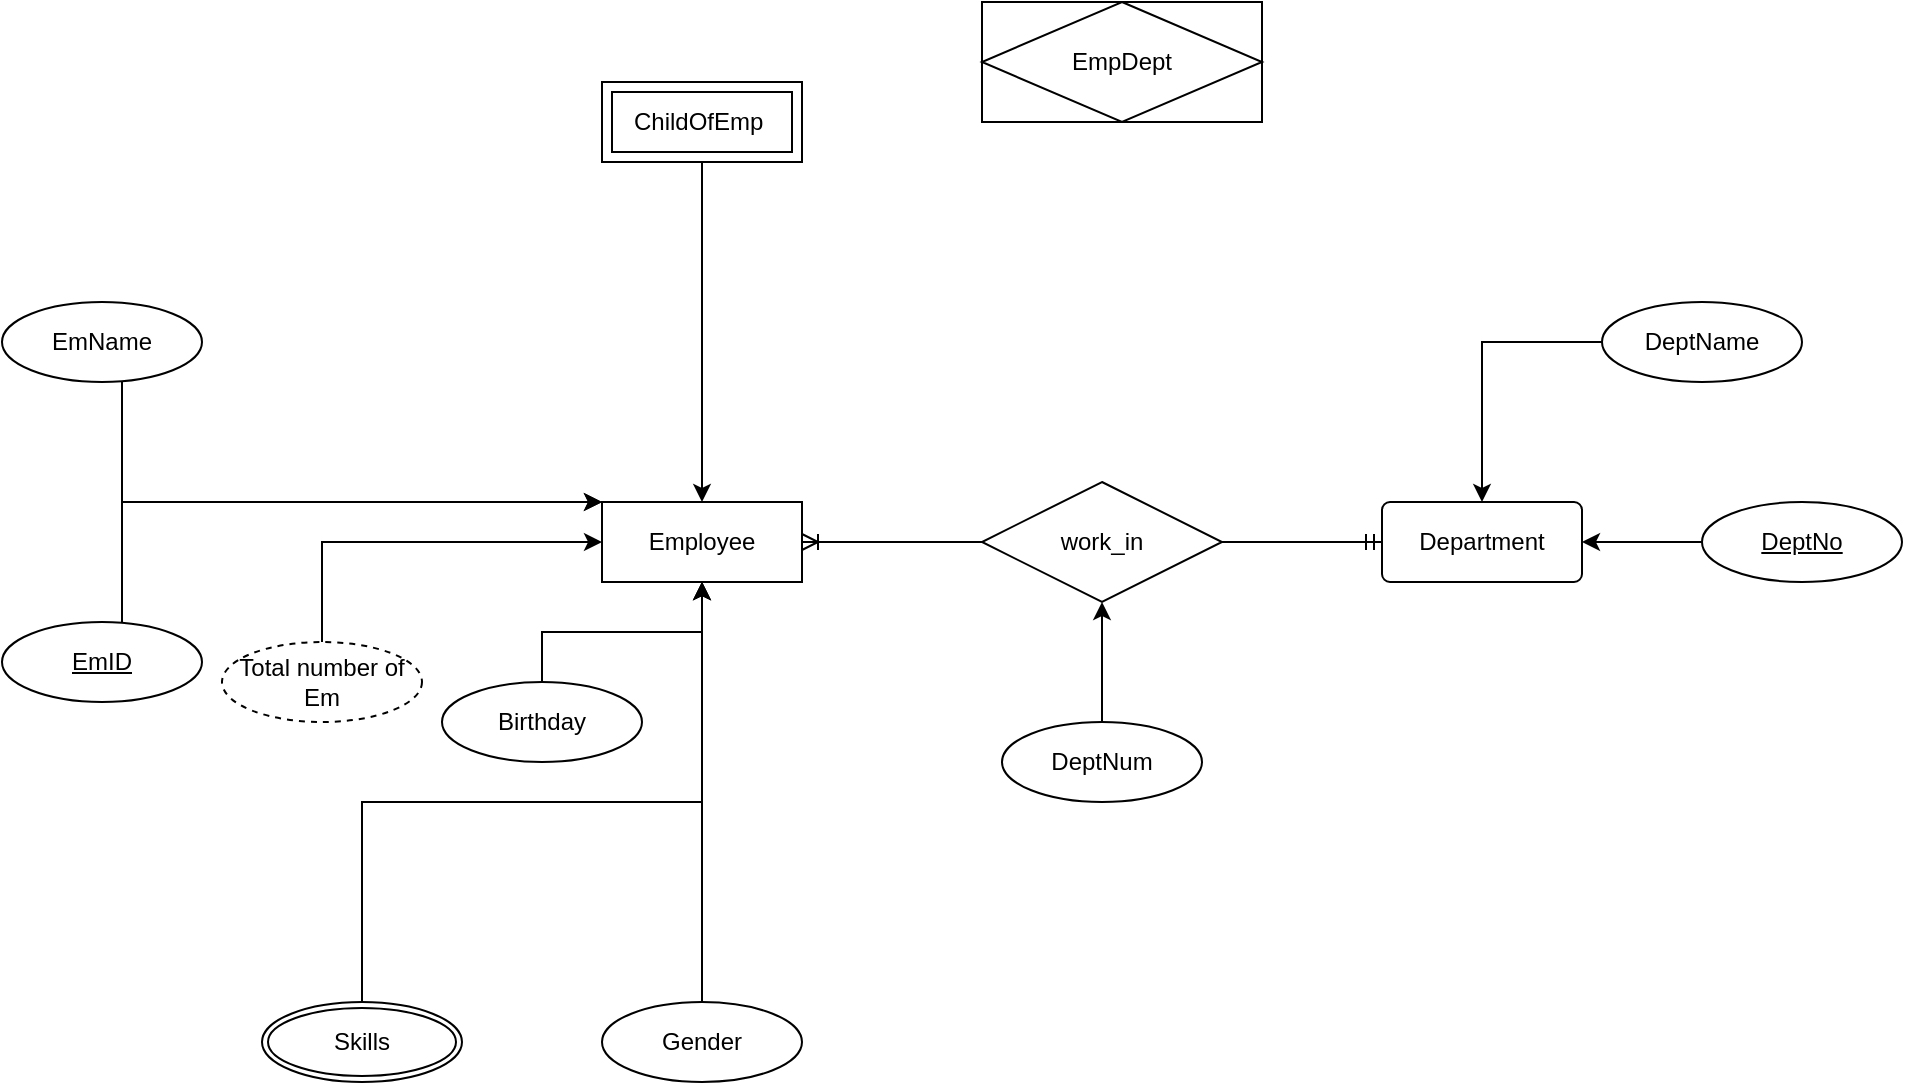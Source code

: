 <mxfile version="22.1.21" type="github">
  <diagram name="Page-1" id="XkV6eDznPqOcle29tyvj">
    <mxGraphModel dx="740" dy="500" grid="1" gridSize="10" guides="1" tooltips="1" connect="1" arrows="1" fold="1" page="1" pageScale="1" pageWidth="850" pageHeight="1100" math="0" shadow="0">
      <root>
        <mxCell id="0" />
        <mxCell id="1" parent="0" />
        <mxCell id="bxK1UHGuJj95t-g21j4f-1" value="Employee" style="whiteSpace=wrap;html=1;align=center;" vertex="1" parent="1">
          <mxGeometry x="420" y="390" width="100" height="40" as="geometry" />
        </mxCell>
        <mxCell id="bxK1UHGuJj95t-g21j4f-11" style="edgeStyle=orthogonalEdgeStyle;rounded=0;orthogonalLoop=1;jettySize=auto;html=1;" edge="1" parent="1" source="bxK1UHGuJj95t-g21j4f-3" target="bxK1UHGuJj95t-g21j4f-1">
          <mxGeometry relative="1" as="geometry">
            <Array as="points">
              <mxPoint x="180" y="390" />
            </Array>
          </mxGeometry>
        </mxCell>
        <mxCell id="bxK1UHGuJj95t-g21j4f-3" value="EmID" style="ellipse;whiteSpace=wrap;html=1;align=center;fontStyle=4;" vertex="1" parent="1">
          <mxGeometry x="120" y="450" width="100" height="40" as="geometry" />
        </mxCell>
        <mxCell id="bxK1UHGuJj95t-g21j4f-4" value="Department" style="rounded=1;arcSize=10;whiteSpace=wrap;html=1;align=center;" vertex="1" parent="1">
          <mxGeometry x="810" y="390" width="100" height="40" as="geometry" />
        </mxCell>
        <mxCell id="bxK1UHGuJj95t-g21j4f-12" style="edgeStyle=orthogonalEdgeStyle;rounded=0;orthogonalLoop=1;jettySize=auto;html=1;" edge="1" parent="1" source="bxK1UHGuJj95t-g21j4f-6" target="bxK1UHGuJj95t-g21j4f-1">
          <mxGeometry relative="1" as="geometry">
            <Array as="points">
              <mxPoint x="180" y="390" />
            </Array>
          </mxGeometry>
        </mxCell>
        <mxCell id="bxK1UHGuJj95t-g21j4f-6" value="EmName" style="ellipse;whiteSpace=wrap;html=1;align=center;" vertex="1" parent="1">
          <mxGeometry x="120" y="290" width="100" height="40" as="geometry" />
        </mxCell>
        <mxCell id="bxK1UHGuJj95t-g21j4f-13" style="edgeStyle=orthogonalEdgeStyle;rounded=0;orthogonalLoop=1;jettySize=auto;html=1;" edge="1" parent="1" source="bxK1UHGuJj95t-g21j4f-9" target="bxK1UHGuJj95t-g21j4f-1">
          <mxGeometry relative="1" as="geometry" />
        </mxCell>
        <mxCell id="bxK1UHGuJj95t-g21j4f-9" value="Birthday" style="ellipse;whiteSpace=wrap;html=1;align=center;" vertex="1" parent="1">
          <mxGeometry x="340" y="480" width="100" height="40" as="geometry" />
        </mxCell>
        <mxCell id="bxK1UHGuJj95t-g21j4f-14" style="edgeStyle=orthogonalEdgeStyle;rounded=0;orthogonalLoop=1;jettySize=auto;html=1;" edge="1" parent="1" source="bxK1UHGuJj95t-g21j4f-10" target="bxK1UHGuJj95t-g21j4f-1">
          <mxGeometry relative="1" as="geometry" />
        </mxCell>
        <mxCell id="bxK1UHGuJj95t-g21j4f-10" value="Gender" style="ellipse;whiteSpace=wrap;html=1;align=center;" vertex="1" parent="1">
          <mxGeometry x="420" y="640" width="100" height="40" as="geometry" />
        </mxCell>
        <mxCell id="bxK1UHGuJj95t-g21j4f-26" style="edgeStyle=orthogonalEdgeStyle;rounded=0;orthogonalLoop=1;jettySize=auto;html=1;" edge="1" parent="1" source="bxK1UHGuJj95t-g21j4f-15" target="bxK1UHGuJj95t-g21j4f-1">
          <mxGeometry relative="1" as="geometry">
            <Array as="points">
              <mxPoint x="300" y="540" />
            </Array>
          </mxGeometry>
        </mxCell>
        <mxCell id="bxK1UHGuJj95t-g21j4f-15" value="Skills" style="ellipse;shape=doubleEllipse;margin=3;whiteSpace=wrap;html=1;align=center;" vertex="1" parent="1">
          <mxGeometry x="250" y="640" width="100" height="40" as="geometry" />
        </mxCell>
        <mxCell id="bxK1UHGuJj95t-g21j4f-18" style="edgeStyle=orthogonalEdgeStyle;rounded=0;orthogonalLoop=1;jettySize=auto;html=1;entryX=0;entryY=0.5;entryDx=0;entryDy=0;exitX=0.5;exitY=0;exitDx=0;exitDy=0;" edge="1" parent="1" source="bxK1UHGuJj95t-g21j4f-17" target="bxK1UHGuJj95t-g21j4f-1">
          <mxGeometry relative="1" as="geometry">
            <Array as="points">
              <mxPoint x="280" y="410" />
            </Array>
          </mxGeometry>
        </mxCell>
        <mxCell id="bxK1UHGuJj95t-g21j4f-17" value="Total number of &lt;br&gt;Em" style="ellipse;whiteSpace=wrap;html=1;align=center;dashed=1;" vertex="1" parent="1">
          <mxGeometry x="230" y="460" width="100" height="40" as="geometry" />
        </mxCell>
        <mxCell id="bxK1UHGuJj95t-g21j4f-24" style="edgeStyle=orthogonalEdgeStyle;rounded=0;orthogonalLoop=1;jettySize=auto;html=1;entryX=1;entryY=0.5;entryDx=0;entryDy=0;" edge="1" parent="1" source="bxK1UHGuJj95t-g21j4f-20" target="bxK1UHGuJj95t-g21j4f-4">
          <mxGeometry relative="1" as="geometry">
            <mxPoint x="890" y="350" as="targetPoint" />
          </mxGeometry>
        </mxCell>
        <mxCell id="bxK1UHGuJj95t-g21j4f-20" value="DeptNo" style="ellipse;whiteSpace=wrap;html=1;align=center;fontStyle=4;" vertex="1" parent="1">
          <mxGeometry x="970" y="390" width="100" height="40" as="geometry" />
        </mxCell>
        <mxCell id="bxK1UHGuJj95t-g21j4f-23" style="edgeStyle=orthogonalEdgeStyle;rounded=0;orthogonalLoop=1;jettySize=auto;html=1;" edge="1" parent="1" source="bxK1UHGuJj95t-g21j4f-21" target="bxK1UHGuJj95t-g21j4f-4">
          <mxGeometry relative="1" as="geometry" />
        </mxCell>
        <mxCell id="bxK1UHGuJj95t-g21j4f-21" value="DeptName" style="ellipse;whiteSpace=wrap;html=1;align=center;" vertex="1" parent="1">
          <mxGeometry x="920" y="290" width="100" height="40" as="geometry" />
        </mxCell>
        <mxCell id="bxK1UHGuJj95t-g21j4f-22" value="work_in" style="shape=rhombus;perimeter=rhombusPerimeter;whiteSpace=wrap;html=1;align=center;" vertex="1" parent="1">
          <mxGeometry x="610" y="380" width="120" height="60" as="geometry" />
        </mxCell>
        <mxCell id="bxK1UHGuJj95t-g21j4f-27" value="" style="edgeStyle=entityRelationEdgeStyle;fontSize=12;html=1;endArrow=ERmandOne;rounded=0;exitX=1;exitY=0.5;exitDx=0;exitDy=0;" edge="1" parent="1" source="bxK1UHGuJj95t-g21j4f-22" target="bxK1UHGuJj95t-g21j4f-4">
          <mxGeometry width="100" height="100" relative="1" as="geometry">
            <mxPoint x="570" y="440" as="sourcePoint" />
            <mxPoint x="670" y="340" as="targetPoint" />
          </mxGeometry>
        </mxCell>
        <mxCell id="bxK1UHGuJj95t-g21j4f-28" value="" style="edgeStyle=entityRelationEdgeStyle;fontSize=12;html=1;endArrow=ERoneToMany;rounded=0;exitX=0;exitY=0.5;exitDx=0;exitDy=0;entryX=1;entryY=0.5;entryDx=0;entryDy=0;" edge="1" parent="1" source="bxK1UHGuJj95t-g21j4f-22" target="bxK1UHGuJj95t-g21j4f-1">
          <mxGeometry width="100" height="100" relative="1" as="geometry">
            <mxPoint x="580" y="550" as="sourcePoint" />
            <mxPoint x="680" y="450" as="targetPoint" />
          </mxGeometry>
        </mxCell>
        <mxCell id="bxK1UHGuJj95t-g21j4f-30" style="edgeStyle=orthogonalEdgeStyle;rounded=0;orthogonalLoop=1;jettySize=auto;html=1;entryX=0.5;entryY=1;entryDx=0;entryDy=0;" edge="1" parent="1" source="bxK1UHGuJj95t-g21j4f-29" target="bxK1UHGuJj95t-g21j4f-22">
          <mxGeometry relative="1" as="geometry" />
        </mxCell>
        <mxCell id="bxK1UHGuJj95t-g21j4f-29" value="DeptNum" style="ellipse;whiteSpace=wrap;html=1;align=center;" vertex="1" parent="1">
          <mxGeometry x="620" y="500" width="100" height="40" as="geometry" />
        </mxCell>
        <mxCell id="bxK1UHGuJj95t-g21j4f-35" style="edgeStyle=orthogonalEdgeStyle;rounded=0;orthogonalLoop=1;jettySize=auto;html=1;" edge="1" parent="1" source="bxK1UHGuJj95t-g21j4f-34" target="bxK1UHGuJj95t-g21j4f-1">
          <mxGeometry relative="1" as="geometry" />
        </mxCell>
        <mxCell id="bxK1UHGuJj95t-g21j4f-34" value="ChildOfEmp&amp;nbsp;" style="shape=ext;margin=3;double=1;whiteSpace=wrap;html=1;align=center;" vertex="1" parent="1">
          <mxGeometry x="420" y="180" width="100" height="40" as="geometry" />
        </mxCell>
        <mxCell id="bxK1UHGuJj95t-g21j4f-36" value="EmpDept" style="shape=associativeEntity;whiteSpace=wrap;html=1;align=center;" vertex="1" parent="1">
          <mxGeometry x="610" y="140" width="140" height="60" as="geometry" />
        </mxCell>
      </root>
    </mxGraphModel>
  </diagram>
</mxfile>
